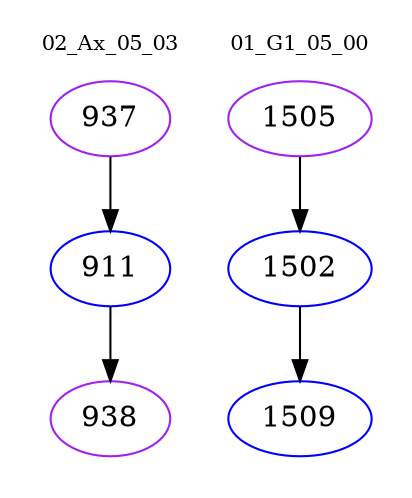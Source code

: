 digraph{
subgraph cluster_0 {
color = white
label = "02_Ax_05_03";
fontsize=10;
T0_937 [label="937", color="purple"]
T0_937 -> T0_911 [color="black"]
T0_911 [label="911", color="blue"]
T0_911 -> T0_938 [color="black"]
T0_938 [label="938", color="purple"]
}
subgraph cluster_1 {
color = white
label = "01_G1_05_00";
fontsize=10;
T1_1505 [label="1505", color="purple"]
T1_1505 -> T1_1502 [color="black"]
T1_1502 [label="1502", color="blue"]
T1_1502 -> T1_1509 [color="black"]
T1_1509 [label="1509", color="blue"]
}
}
